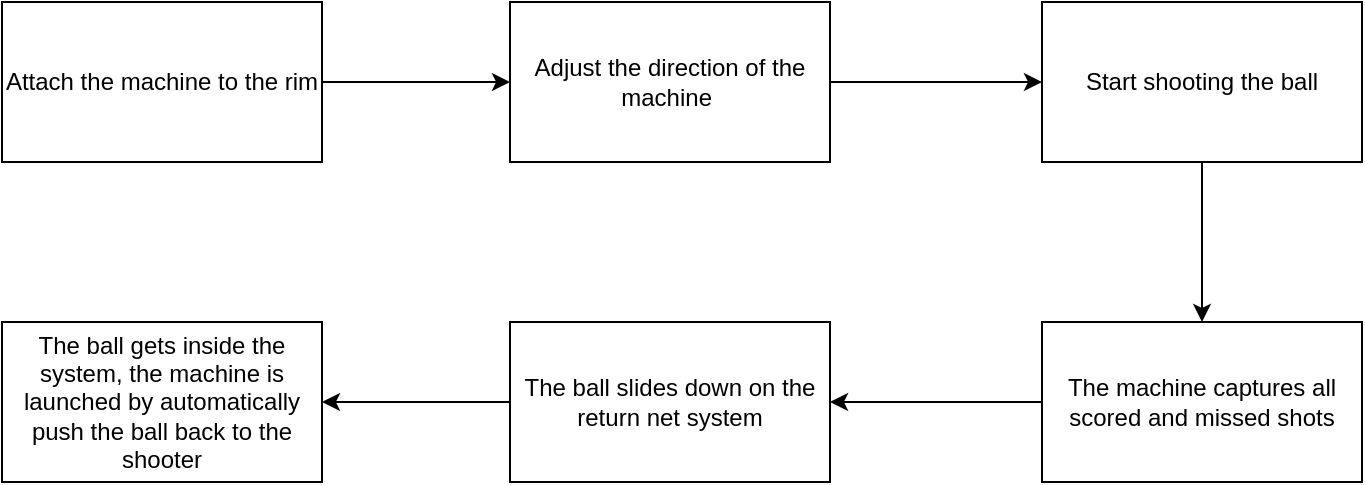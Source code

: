 <mxfile version="16.6.2" type="github">
  <diagram id="-rjmX6XfsF4pqG2Ei-Bn" name="Page-1">
    <mxGraphModel dx="782" dy="387" grid="1" gridSize="10" guides="1" tooltips="1" connect="1" arrows="1" fold="1" page="1" pageScale="1" pageWidth="827" pageHeight="1169" math="0" shadow="0">
      <root>
        <mxCell id="0" />
        <mxCell id="1" parent="0" />
        <mxCell id="jh_wpFelPdrl3bym8iCk-3" value="" style="edgeStyle=orthogonalEdgeStyle;rounded=0;orthogonalLoop=1;jettySize=auto;html=1;" edge="1" parent="1" source="jh_wpFelPdrl3bym8iCk-1" target="jh_wpFelPdrl3bym8iCk-2">
          <mxGeometry relative="1" as="geometry" />
        </mxCell>
        <mxCell id="jh_wpFelPdrl3bym8iCk-1" value="Attach the machine to the rim" style="rounded=0;whiteSpace=wrap;html=1;" vertex="1" parent="1">
          <mxGeometry x="80" y="80" width="160" height="80" as="geometry" />
        </mxCell>
        <mxCell id="jh_wpFelPdrl3bym8iCk-5" value="" style="edgeStyle=orthogonalEdgeStyle;rounded=0;orthogonalLoop=1;jettySize=auto;html=1;" edge="1" parent="1" source="jh_wpFelPdrl3bym8iCk-2" target="jh_wpFelPdrl3bym8iCk-4">
          <mxGeometry relative="1" as="geometry" />
        </mxCell>
        <mxCell id="jh_wpFelPdrl3bym8iCk-2" value="Adjust the direction of the machine&amp;nbsp;" style="whiteSpace=wrap;html=1;rounded=0;" vertex="1" parent="1">
          <mxGeometry x="334" y="80" width="160" height="80" as="geometry" />
        </mxCell>
        <mxCell id="jh_wpFelPdrl3bym8iCk-7" value="" style="edgeStyle=orthogonalEdgeStyle;rounded=0;orthogonalLoop=1;jettySize=auto;html=1;" edge="1" parent="1" source="jh_wpFelPdrl3bym8iCk-4" target="jh_wpFelPdrl3bym8iCk-6">
          <mxGeometry relative="1" as="geometry" />
        </mxCell>
        <mxCell id="jh_wpFelPdrl3bym8iCk-4" value="Start shooting the ball" style="whiteSpace=wrap;html=1;rounded=0;" vertex="1" parent="1">
          <mxGeometry x="600" y="80" width="160" height="80" as="geometry" />
        </mxCell>
        <mxCell id="jh_wpFelPdrl3bym8iCk-9" value="" style="edgeStyle=orthogonalEdgeStyle;rounded=0;orthogonalLoop=1;jettySize=auto;html=1;" edge="1" parent="1" source="jh_wpFelPdrl3bym8iCk-6" target="jh_wpFelPdrl3bym8iCk-8">
          <mxGeometry relative="1" as="geometry" />
        </mxCell>
        <mxCell id="jh_wpFelPdrl3bym8iCk-6" value="The machine captures all scored and missed shots" style="whiteSpace=wrap;html=1;rounded=0;" vertex="1" parent="1">
          <mxGeometry x="600" y="240" width="160" height="80" as="geometry" />
        </mxCell>
        <mxCell id="jh_wpFelPdrl3bym8iCk-11" value="" style="edgeStyle=orthogonalEdgeStyle;rounded=0;orthogonalLoop=1;jettySize=auto;html=1;" edge="1" parent="1" source="jh_wpFelPdrl3bym8iCk-8" target="jh_wpFelPdrl3bym8iCk-10">
          <mxGeometry relative="1" as="geometry" />
        </mxCell>
        <mxCell id="jh_wpFelPdrl3bym8iCk-8" value="The ball slides down on the return net system" style="whiteSpace=wrap;html=1;rounded=0;" vertex="1" parent="1">
          <mxGeometry x="334" y="240" width="160" height="80" as="geometry" />
        </mxCell>
        <mxCell id="jh_wpFelPdrl3bym8iCk-10" value="The ball gets inside the system, the machine is launched by automatically push the ball back to the shooter" style="whiteSpace=wrap;html=1;rounded=0;" vertex="1" parent="1">
          <mxGeometry x="80" y="240" width="160" height="80" as="geometry" />
        </mxCell>
      </root>
    </mxGraphModel>
  </diagram>
</mxfile>
